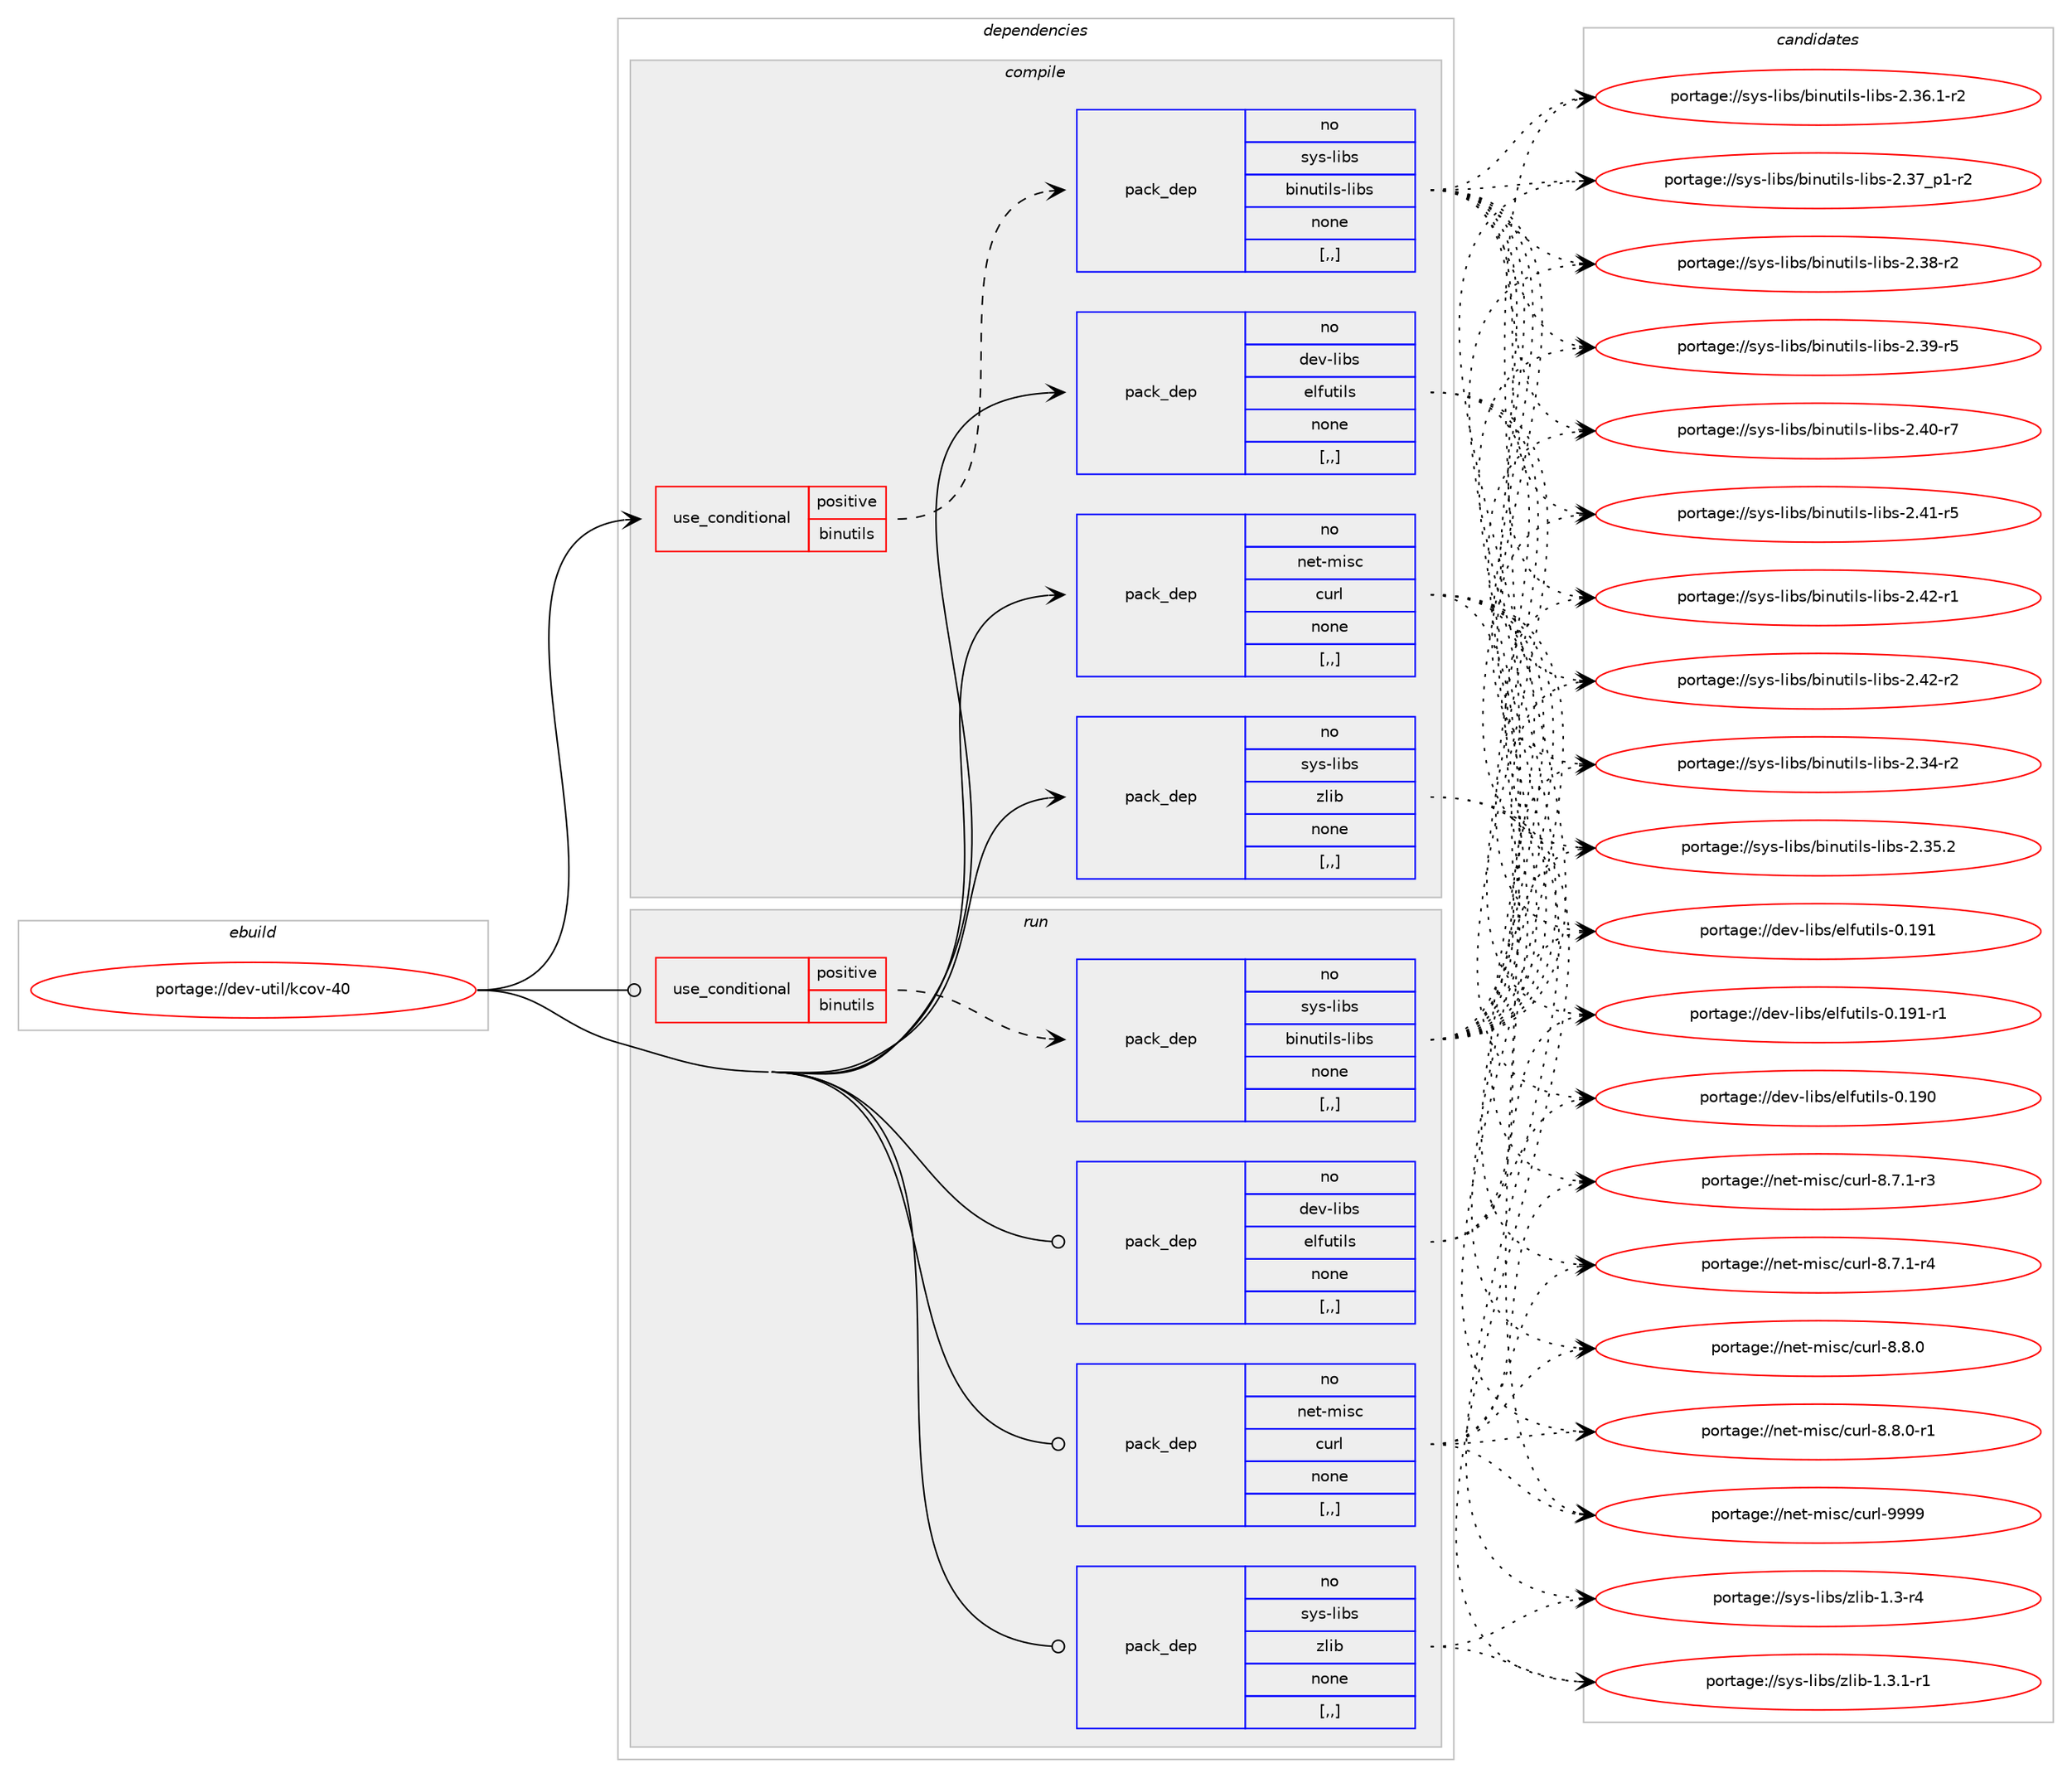 digraph prolog {

# *************
# Graph options
# *************

newrank=true;
concentrate=true;
compound=true;
graph [rankdir=LR,fontname=Helvetica,fontsize=10,ranksep=1.5];#, ranksep=2.5, nodesep=0.2];
edge  [arrowhead=vee];
node  [fontname=Helvetica,fontsize=10];

# **********
# The ebuild
# **********

subgraph cluster_leftcol {
color=gray;
rank=same;
label=<<i>ebuild</i>>;
id [label="portage://dev-util/kcov-40", color=red, width=4, href="../dev-util/kcov-40.svg"];
}

# ****************
# The dependencies
# ****************

subgraph cluster_midcol {
color=gray;
label=<<i>dependencies</i>>;
subgraph cluster_compile {
fillcolor="#eeeeee";
style=filled;
label=<<i>compile</i>>;
subgraph cond59404 {
dependency211610 [label=<<TABLE BORDER="0" CELLBORDER="1" CELLSPACING="0" CELLPADDING="4"><TR><TD ROWSPAN="3" CELLPADDING="10">use_conditional</TD></TR><TR><TD>positive</TD></TR><TR><TD>binutils</TD></TR></TABLE>>, shape=none, color=red];
subgraph pack150805 {
dependency211611 [label=<<TABLE BORDER="0" CELLBORDER="1" CELLSPACING="0" CELLPADDING="4" WIDTH="220"><TR><TD ROWSPAN="6" CELLPADDING="30">pack_dep</TD></TR><TR><TD WIDTH="110">no</TD></TR><TR><TD>sys-libs</TD></TR><TR><TD>binutils-libs</TD></TR><TR><TD>none</TD></TR><TR><TD>[,,]</TD></TR></TABLE>>, shape=none, color=blue];
}
dependency211610:e -> dependency211611:w [weight=20,style="dashed",arrowhead="vee"];
}
id:e -> dependency211610:w [weight=20,style="solid",arrowhead="vee"];
subgraph pack150806 {
dependency211612 [label=<<TABLE BORDER="0" CELLBORDER="1" CELLSPACING="0" CELLPADDING="4" WIDTH="220"><TR><TD ROWSPAN="6" CELLPADDING="30">pack_dep</TD></TR><TR><TD WIDTH="110">no</TD></TR><TR><TD>dev-libs</TD></TR><TR><TD>elfutils</TD></TR><TR><TD>none</TD></TR><TR><TD>[,,]</TD></TR></TABLE>>, shape=none, color=blue];
}
id:e -> dependency211612:w [weight=20,style="solid",arrowhead="vee"];
subgraph pack150807 {
dependency211613 [label=<<TABLE BORDER="0" CELLBORDER="1" CELLSPACING="0" CELLPADDING="4" WIDTH="220"><TR><TD ROWSPAN="6" CELLPADDING="30">pack_dep</TD></TR><TR><TD WIDTH="110">no</TD></TR><TR><TD>net-misc</TD></TR><TR><TD>curl</TD></TR><TR><TD>none</TD></TR><TR><TD>[,,]</TD></TR></TABLE>>, shape=none, color=blue];
}
id:e -> dependency211613:w [weight=20,style="solid",arrowhead="vee"];
subgraph pack150808 {
dependency211614 [label=<<TABLE BORDER="0" CELLBORDER="1" CELLSPACING="0" CELLPADDING="4" WIDTH="220"><TR><TD ROWSPAN="6" CELLPADDING="30">pack_dep</TD></TR><TR><TD WIDTH="110">no</TD></TR><TR><TD>sys-libs</TD></TR><TR><TD>zlib</TD></TR><TR><TD>none</TD></TR><TR><TD>[,,]</TD></TR></TABLE>>, shape=none, color=blue];
}
id:e -> dependency211614:w [weight=20,style="solid",arrowhead="vee"];
}
subgraph cluster_compileandrun {
fillcolor="#eeeeee";
style=filled;
label=<<i>compile and run</i>>;
}
subgraph cluster_run {
fillcolor="#eeeeee";
style=filled;
label=<<i>run</i>>;
subgraph cond59405 {
dependency211615 [label=<<TABLE BORDER="0" CELLBORDER="1" CELLSPACING="0" CELLPADDING="4"><TR><TD ROWSPAN="3" CELLPADDING="10">use_conditional</TD></TR><TR><TD>positive</TD></TR><TR><TD>binutils</TD></TR></TABLE>>, shape=none, color=red];
subgraph pack150809 {
dependency211616 [label=<<TABLE BORDER="0" CELLBORDER="1" CELLSPACING="0" CELLPADDING="4" WIDTH="220"><TR><TD ROWSPAN="6" CELLPADDING="30">pack_dep</TD></TR><TR><TD WIDTH="110">no</TD></TR><TR><TD>sys-libs</TD></TR><TR><TD>binutils-libs</TD></TR><TR><TD>none</TD></TR><TR><TD>[,,]</TD></TR></TABLE>>, shape=none, color=blue];
}
dependency211615:e -> dependency211616:w [weight=20,style="dashed",arrowhead="vee"];
}
id:e -> dependency211615:w [weight=20,style="solid",arrowhead="odot"];
subgraph pack150810 {
dependency211617 [label=<<TABLE BORDER="0" CELLBORDER="1" CELLSPACING="0" CELLPADDING="4" WIDTH="220"><TR><TD ROWSPAN="6" CELLPADDING="30">pack_dep</TD></TR><TR><TD WIDTH="110">no</TD></TR><TR><TD>dev-libs</TD></TR><TR><TD>elfutils</TD></TR><TR><TD>none</TD></TR><TR><TD>[,,]</TD></TR></TABLE>>, shape=none, color=blue];
}
id:e -> dependency211617:w [weight=20,style="solid",arrowhead="odot"];
subgraph pack150811 {
dependency211618 [label=<<TABLE BORDER="0" CELLBORDER="1" CELLSPACING="0" CELLPADDING="4" WIDTH="220"><TR><TD ROWSPAN="6" CELLPADDING="30">pack_dep</TD></TR><TR><TD WIDTH="110">no</TD></TR><TR><TD>net-misc</TD></TR><TR><TD>curl</TD></TR><TR><TD>none</TD></TR><TR><TD>[,,]</TD></TR></TABLE>>, shape=none, color=blue];
}
id:e -> dependency211618:w [weight=20,style="solid",arrowhead="odot"];
subgraph pack150812 {
dependency211619 [label=<<TABLE BORDER="0" CELLBORDER="1" CELLSPACING="0" CELLPADDING="4" WIDTH="220"><TR><TD ROWSPAN="6" CELLPADDING="30">pack_dep</TD></TR><TR><TD WIDTH="110">no</TD></TR><TR><TD>sys-libs</TD></TR><TR><TD>zlib</TD></TR><TR><TD>none</TD></TR><TR><TD>[,,]</TD></TR></TABLE>>, shape=none, color=blue];
}
id:e -> dependency211619:w [weight=20,style="solid",arrowhead="odot"];
}
}

# **************
# The candidates
# **************

subgraph cluster_choices {
rank=same;
color=gray;
label=<<i>candidates</i>>;

subgraph choice150805 {
color=black;
nodesep=1;
choice11512111545108105981154798105110117116105108115451081059811545504651524511450 [label="portage://sys-libs/binutils-libs-2.34-r2", color=red, width=4,href="../sys-libs/binutils-libs-2.34-r2.svg"];
choice11512111545108105981154798105110117116105108115451081059811545504651534650 [label="portage://sys-libs/binutils-libs-2.35.2", color=red, width=4,href="../sys-libs/binutils-libs-2.35.2.svg"];
choice115121115451081059811547981051101171161051081154510810598115455046515446494511450 [label="portage://sys-libs/binutils-libs-2.36.1-r2", color=red, width=4,href="../sys-libs/binutils-libs-2.36.1-r2.svg"];
choice115121115451081059811547981051101171161051081154510810598115455046515595112494511450 [label="portage://sys-libs/binutils-libs-2.37_p1-r2", color=red, width=4,href="../sys-libs/binutils-libs-2.37_p1-r2.svg"];
choice11512111545108105981154798105110117116105108115451081059811545504651564511450 [label="portage://sys-libs/binutils-libs-2.38-r2", color=red, width=4,href="../sys-libs/binutils-libs-2.38-r2.svg"];
choice11512111545108105981154798105110117116105108115451081059811545504651574511453 [label="portage://sys-libs/binutils-libs-2.39-r5", color=red, width=4,href="../sys-libs/binutils-libs-2.39-r5.svg"];
choice11512111545108105981154798105110117116105108115451081059811545504652484511455 [label="portage://sys-libs/binutils-libs-2.40-r7", color=red, width=4,href="../sys-libs/binutils-libs-2.40-r7.svg"];
choice11512111545108105981154798105110117116105108115451081059811545504652494511453 [label="portage://sys-libs/binutils-libs-2.41-r5", color=red, width=4,href="../sys-libs/binutils-libs-2.41-r5.svg"];
choice11512111545108105981154798105110117116105108115451081059811545504652504511449 [label="portage://sys-libs/binutils-libs-2.42-r1", color=red, width=4,href="../sys-libs/binutils-libs-2.42-r1.svg"];
choice11512111545108105981154798105110117116105108115451081059811545504652504511450 [label="portage://sys-libs/binutils-libs-2.42-r2", color=red, width=4,href="../sys-libs/binutils-libs-2.42-r2.svg"];
dependency211611:e -> choice11512111545108105981154798105110117116105108115451081059811545504651524511450:w [style=dotted,weight="100"];
dependency211611:e -> choice11512111545108105981154798105110117116105108115451081059811545504651534650:w [style=dotted,weight="100"];
dependency211611:e -> choice115121115451081059811547981051101171161051081154510810598115455046515446494511450:w [style=dotted,weight="100"];
dependency211611:e -> choice115121115451081059811547981051101171161051081154510810598115455046515595112494511450:w [style=dotted,weight="100"];
dependency211611:e -> choice11512111545108105981154798105110117116105108115451081059811545504651564511450:w [style=dotted,weight="100"];
dependency211611:e -> choice11512111545108105981154798105110117116105108115451081059811545504651574511453:w [style=dotted,weight="100"];
dependency211611:e -> choice11512111545108105981154798105110117116105108115451081059811545504652484511455:w [style=dotted,weight="100"];
dependency211611:e -> choice11512111545108105981154798105110117116105108115451081059811545504652494511453:w [style=dotted,weight="100"];
dependency211611:e -> choice11512111545108105981154798105110117116105108115451081059811545504652504511449:w [style=dotted,weight="100"];
dependency211611:e -> choice11512111545108105981154798105110117116105108115451081059811545504652504511450:w [style=dotted,weight="100"];
}
subgraph choice150806 {
color=black;
nodesep=1;
choice100101118451081059811547101108102117116105108115454846495748 [label="portage://dev-libs/elfutils-0.190", color=red, width=4,href="../dev-libs/elfutils-0.190.svg"];
choice100101118451081059811547101108102117116105108115454846495749 [label="portage://dev-libs/elfutils-0.191", color=red, width=4,href="../dev-libs/elfutils-0.191.svg"];
choice1001011184510810598115471011081021171161051081154548464957494511449 [label="portage://dev-libs/elfutils-0.191-r1", color=red, width=4,href="../dev-libs/elfutils-0.191-r1.svg"];
dependency211612:e -> choice100101118451081059811547101108102117116105108115454846495748:w [style=dotted,weight="100"];
dependency211612:e -> choice100101118451081059811547101108102117116105108115454846495749:w [style=dotted,weight="100"];
dependency211612:e -> choice1001011184510810598115471011081021171161051081154548464957494511449:w [style=dotted,weight="100"];
}
subgraph choice150807 {
color=black;
nodesep=1;
choice110101116451091051159947991171141084556465546494511451 [label="portage://net-misc/curl-8.7.1-r3", color=red, width=4,href="../net-misc/curl-8.7.1-r3.svg"];
choice110101116451091051159947991171141084556465546494511452 [label="portage://net-misc/curl-8.7.1-r4", color=red, width=4,href="../net-misc/curl-8.7.1-r4.svg"];
choice11010111645109105115994799117114108455646564648 [label="portage://net-misc/curl-8.8.0", color=red, width=4,href="../net-misc/curl-8.8.0.svg"];
choice110101116451091051159947991171141084556465646484511449 [label="portage://net-misc/curl-8.8.0-r1", color=red, width=4,href="../net-misc/curl-8.8.0-r1.svg"];
choice110101116451091051159947991171141084557575757 [label="portage://net-misc/curl-9999", color=red, width=4,href="../net-misc/curl-9999.svg"];
dependency211613:e -> choice110101116451091051159947991171141084556465546494511451:w [style=dotted,weight="100"];
dependency211613:e -> choice110101116451091051159947991171141084556465546494511452:w [style=dotted,weight="100"];
dependency211613:e -> choice11010111645109105115994799117114108455646564648:w [style=dotted,weight="100"];
dependency211613:e -> choice110101116451091051159947991171141084556465646484511449:w [style=dotted,weight="100"];
dependency211613:e -> choice110101116451091051159947991171141084557575757:w [style=dotted,weight="100"];
}
subgraph choice150808 {
color=black;
nodesep=1;
choice11512111545108105981154712210810598454946514511452 [label="portage://sys-libs/zlib-1.3-r4", color=red, width=4,href="../sys-libs/zlib-1.3-r4.svg"];
choice115121115451081059811547122108105984549465146494511449 [label="portage://sys-libs/zlib-1.3.1-r1", color=red, width=4,href="../sys-libs/zlib-1.3.1-r1.svg"];
dependency211614:e -> choice11512111545108105981154712210810598454946514511452:w [style=dotted,weight="100"];
dependency211614:e -> choice115121115451081059811547122108105984549465146494511449:w [style=dotted,weight="100"];
}
subgraph choice150809 {
color=black;
nodesep=1;
choice11512111545108105981154798105110117116105108115451081059811545504651524511450 [label="portage://sys-libs/binutils-libs-2.34-r2", color=red, width=4,href="../sys-libs/binutils-libs-2.34-r2.svg"];
choice11512111545108105981154798105110117116105108115451081059811545504651534650 [label="portage://sys-libs/binutils-libs-2.35.2", color=red, width=4,href="../sys-libs/binutils-libs-2.35.2.svg"];
choice115121115451081059811547981051101171161051081154510810598115455046515446494511450 [label="portage://sys-libs/binutils-libs-2.36.1-r2", color=red, width=4,href="../sys-libs/binutils-libs-2.36.1-r2.svg"];
choice115121115451081059811547981051101171161051081154510810598115455046515595112494511450 [label="portage://sys-libs/binutils-libs-2.37_p1-r2", color=red, width=4,href="../sys-libs/binutils-libs-2.37_p1-r2.svg"];
choice11512111545108105981154798105110117116105108115451081059811545504651564511450 [label="portage://sys-libs/binutils-libs-2.38-r2", color=red, width=4,href="../sys-libs/binutils-libs-2.38-r2.svg"];
choice11512111545108105981154798105110117116105108115451081059811545504651574511453 [label="portage://sys-libs/binutils-libs-2.39-r5", color=red, width=4,href="../sys-libs/binutils-libs-2.39-r5.svg"];
choice11512111545108105981154798105110117116105108115451081059811545504652484511455 [label="portage://sys-libs/binutils-libs-2.40-r7", color=red, width=4,href="../sys-libs/binutils-libs-2.40-r7.svg"];
choice11512111545108105981154798105110117116105108115451081059811545504652494511453 [label="portage://sys-libs/binutils-libs-2.41-r5", color=red, width=4,href="../sys-libs/binutils-libs-2.41-r5.svg"];
choice11512111545108105981154798105110117116105108115451081059811545504652504511449 [label="portage://sys-libs/binutils-libs-2.42-r1", color=red, width=4,href="../sys-libs/binutils-libs-2.42-r1.svg"];
choice11512111545108105981154798105110117116105108115451081059811545504652504511450 [label="portage://sys-libs/binutils-libs-2.42-r2", color=red, width=4,href="../sys-libs/binutils-libs-2.42-r2.svg"];
dependency211616:e -> choice11512111545108105981154798105110117116105108115451081059811545504651524511450:w [style=dotted,weight="100"];
dependency211616:e -> choice11512111545108105981154798105110117116105108115451081059811545504651534650:w [style=dotted,weight="100"];
dependency211616:e -> choice115121115451081059811547981051101171161051081154510810598115455046515446494511450:w [style=dotted,weight="100"];
dependency211616:e -> choice115121115451081059811547981051101171161051081154510810598115455046515595112494511450:w [style=dotted,weight="100"];
dependency211616:e -> choice11512111545108105981154798105110117116105108115451081059811545504651564511450:w [style=dotted,weight="100"];
dependency211616:e -> choice11512111545108105981154798105110117116105108115451081059811545504651574511453:w [style=dotted,weight="100"];
dependency211616:e -> choice11512111545108105981154798105110117116105108115451081059811545504652484511455:w [style=dotted,weight="100"];
dependency211616:e -> choice11512111545108105981154798105110117116105108115451081059811545504652494511453:w [style=dotted,weight="100"];
dependency211616:e -> choice11512111545108105981154798105110117116105108115451081059811545504652504511449:w [style=dotted,weight="100"];
dependency211616:e -> choice11512111545108105981154798105110117116105108115451081059811545504652504511450:w [style=dotted,weight="100"];
}
subgraph choice150810 {
color=black;
nodesep=1;
choice100101118451081059811547101108102117116105108115454846495748 [label="portage://dev-libs/elfutils-0.190", color=red, width=4,href="../dev-libs/elfutils-0.190.svg"];
choice100101118451081059811547101108102117116105108115454846495749 [label="portage://dev-libs/elfutils-0.191", color=red, width=4,href="../dev-libs/elfutils-0.191.svg"];
choice1001011184510810598115471011081021171161051081154548464957494511449 [label="portage://dev-libs/elfutils-0.191-r1", color=red, width=4,href="../dev-libs/elfutils-0.191-r1.svg"];
dependency211617:e -> choice100101118451081059811547101108102117116105108115454846495748:w [style=dotted,weight="100"];
dependency211617:e -> choice100101118451081059811547101108102117116105108115454846495749:w [style=dotted,weight="100"];
dependency211617:e -> choice1001011184510810598115471011081021171161051081154548464957494511449:w [style=dotted,weight="100"];
}
subgraph choice150811 {
color=black;
nodesep=1;
choice110101116451091051159947991171141084556465546494511451 [label="portage://net-misc/curl-8.7.1-r3", color=red, width=4,href="../net-misc/curl-8.7.1-r3.svg"];
choice110101116451091051159947991171141084556465546494511452 [label="portage://net-misc/curl-8.7.1-r4", color=red, width=4,href="../net-misc/curl-8.7.1-r4.svg"];
choice11010111645109105115994799117114108455646564648 [label="portage://net-misc/curl-8.8.0", color=red, width=4,href="../net-misc/curl-8.8.0.svg"];
choice110101116451091051159947991171141084556465646484511449 [label="portage://net-misc/curl-8.8.0-r1", color=red, width=4,href="../net-misc/curl-8.8.0-r1.svg"];
choice110101116451091051159947991171141084557575757 [label="portage://net-misc/curl-9999", color=red, width=4,href="../net-misc/curl-9999.svg"];
dependency211618:e -> choice110101116451091051159947991171141084556465546494511451:w [style=dotted,weight="100"];
dependency211618:e -> choice110101116451091051159947991171141084556465546494511452:w [style=dotted,weight="100"];
dependency211618:e -> choice11010111645109105115994799117114108455646564648:w [style=dotted,weight="100"];
dependency211618:e -> choice110101116451091051159947991171141084556465646484511449:w [style=dotted,weight="100"];
dependency211618:e -> choice110101116451091051159947991171141084557575757:w [style=dotted,weight="100"];
}
subgraph choice150812 {
color=black;
nodesep=1;
choice11512111545108105981154712210810598454946514511452 [label="portage://sys-libs/zlib-1.3-r4", color=red, width=4,href="../sys-libs/zlib-1.3-r4.svg"];
choice115121115451081059811547122108105984549465146494511449 [label="portage://sys-libs/zlib-1.3.1-r1", color=red, width=4,href="../sys-libs/zlib-1.3.1-r1.svg"];
dependency211619:e -> choice11512111545108105981154712210810598454946514511452:w [style=dotted,weight="100"];
dependency211619:e -> choice115121115451081059811547122108105984549465146494511449:w [style=dotted,weight="100"];
}
}

}
